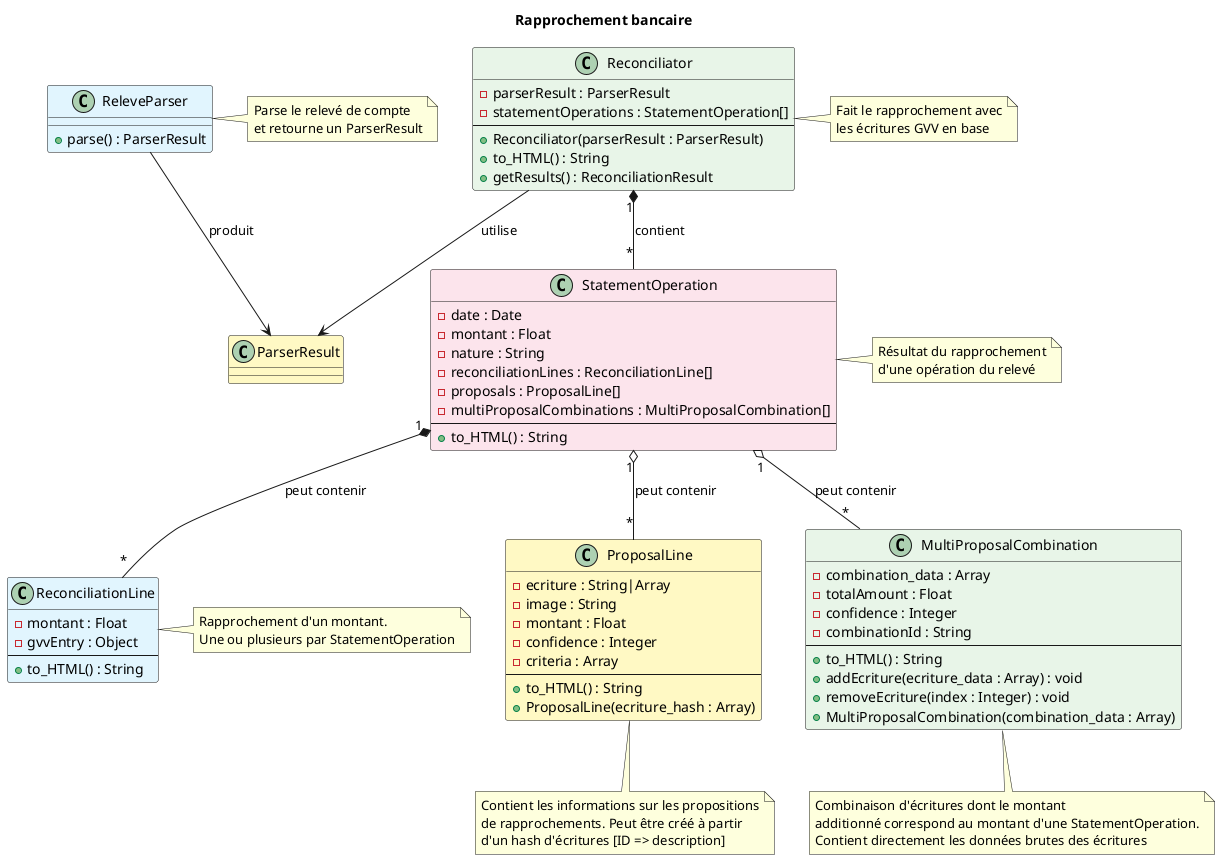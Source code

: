 @startuml reconciliation_schema

!define LIGHTBLUE #E1F5FE
!define LIGHTGREEN #E8F5E8
!define LIGHTYELLOW #FFF9C4
!define LIGHTPINK #FCE4EC

title Rapprochement bancaire

class ReleveParser LIGHTBLUE {
    +parse() : ParserResult
}

class ParserResult LIGHTYELLOW {
    ' Structure contenant les éléments identifiés
    ' dans le relevé de compte
}

class Reconciliator LIGHTGREEN {
    -parserResult : ParserResult
    -statementOperations : StatementOperation[]
    --
    +Reconciliator(parserResult : ParserResult)
    +to_HTML() : String
    +getResults() : ReconciliationResult
}

class StatementOperation LIGHTPINK {
    -date : Date
    -montant : Float
    -nature : String
    -reconciliationLines : ReconciliationLine[]
    -proposals : ProposalLine[]
    -multiProposalCombinations : MultiProposalCombination[]
    --
    +to_HTML() : String
}

class ReconciliationLine LIGHTBLUE {
    -montant : Float
    -gvvEntry : Object
    --
    +to_HTML() : String
}

class ProposalLine LIGHTYELLOW {
    -ecriture : String|Array
    -image : String
    -montant : Float
    -confidence : Integer
    -criteria : Array
    --
    +to_HTML() : String
    +ProposalLine(ecriture_hash : Array)
}

class MultiProposalCombination LIGHTGREEN {
    -combination_data : Array
    -totalAmount : Float
    -confidence : Integer
    -combinationId : String
    --
    +to_HTML() : String
    +addEcriture(ecriture_data : Array) : void
    +removeEcriture(index : Integer) : void
    +MultiProposalCombination(combination_data : Array)
}

' Relations
ReleveParser --> ParserResult : "produit"
Reconciliator --> ParserResult : "utilise"
Reconciliator "1" *-- "*" StatementOperation : "contient"
StatementOperation "1" *-- "*" ReconciliationLine : "peut contenir"
StatementOperation "1" o-- "*" ProposalLine : "peut contenir"
StatementOperation "1" o-- "*" MultiProposalCombination : "peut contenir"

' Notes explicatives
note right of ReleveParser : Parse le relevé de compte\net retourne un ParserResult
note right of Reconciliator : Fait le rapprochement avec\nles écritures GVV en base
note right of StatementOperation : Résultat du rapprochement\nd'une opération du relevé
note right of ReconciliationLine : Rapprochement d'un montant.\nUne ou plusieurs par StatementOperation
note bottom of ProposalLine : Contient les informations sur les propositions\nde rapprochements. Peut être créé à partir\nd'un hash d'écritures [ID => description]
note bottom of MultiProposalCombination : Combinaison d'écritures dont le montant\nadditionné correspond au montant d'une StatementOperation.\nContient directement les données brutes des écritures

@enduml
